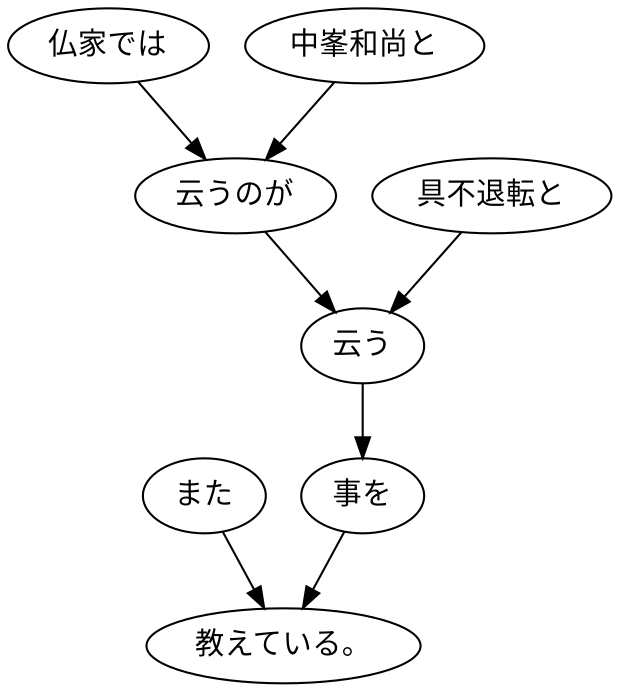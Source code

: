 digraph graph5980 {
	node0 [label="また"];
	node1 [label="仏家では"];
	node2 [label="中峯和尚と"];
	node3 [label="云うのが"];
	node4 [label="具不退転と"];
	node5 [label="云う"];
	node6 [label="事を"];
	node7 [label="教えている。"];
	node0 -> node7;
	node1 -> node3;
	node2 -> node3;
	node3 -> node5;
	node4 -> node5;
	node5 -> node6;
	node6 -> node7;
}
